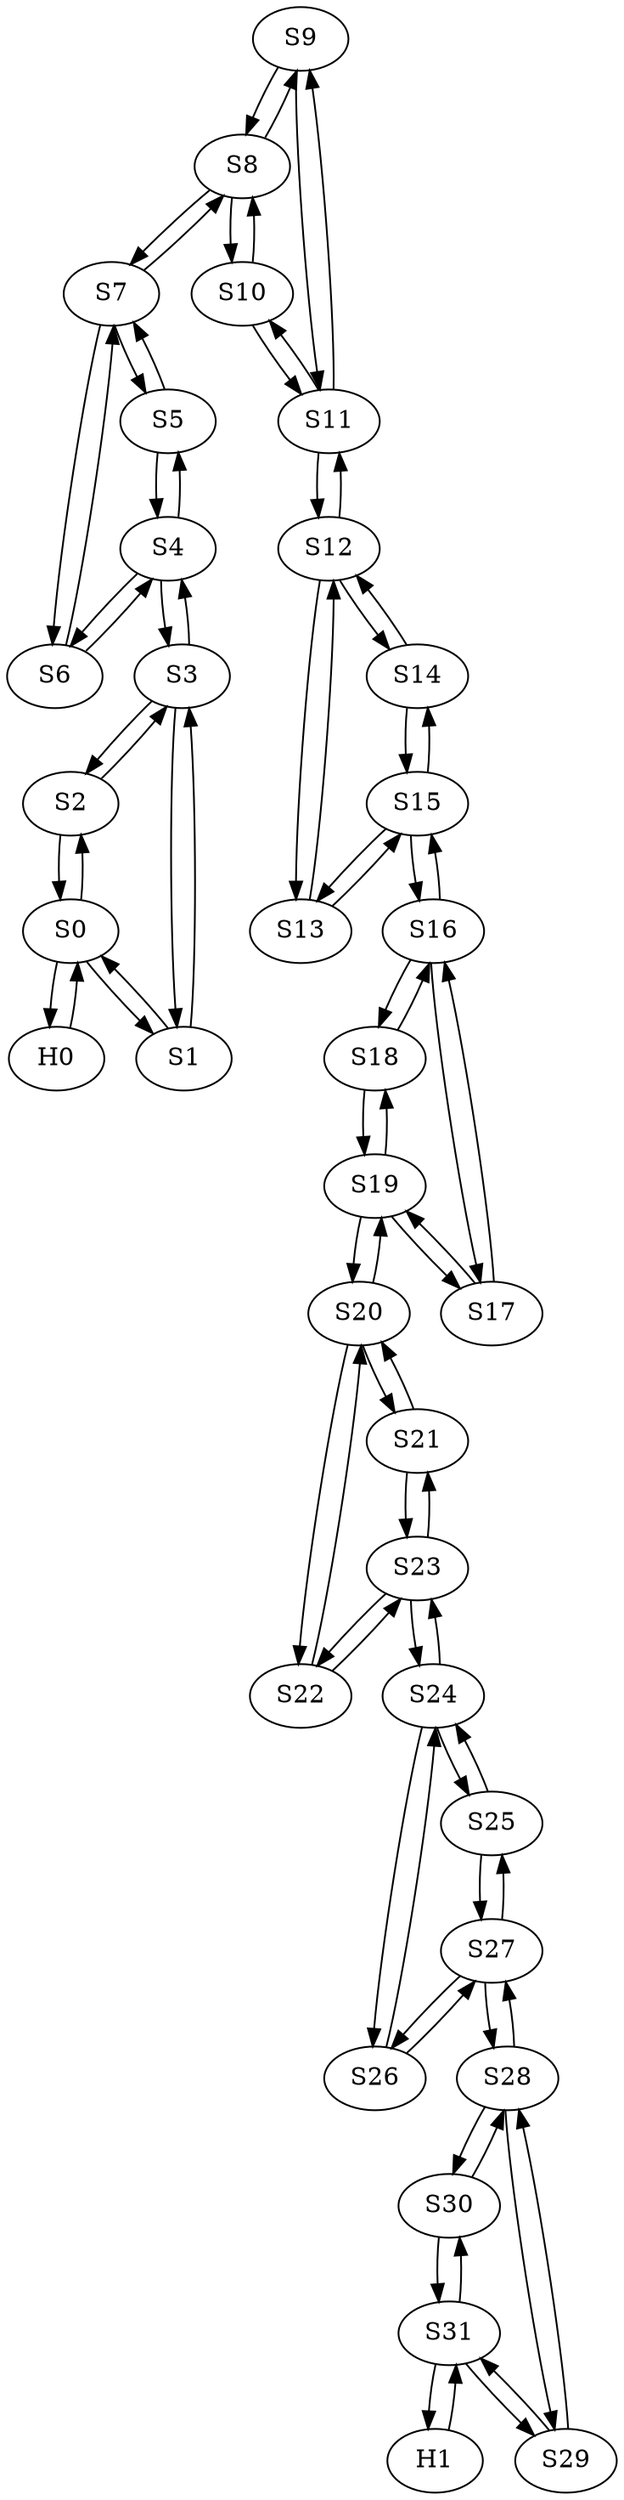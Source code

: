 strict digraph  {
	S9	 [id=9,
		ip="10.0.0.9",
		mac="00:00:0a:00:00:09",
		type=switch];
	S8	 [id=8,
		ip="10.0.0.8",
		mac="00:00:0a:00:00:08",
		type=switch];
	S9 -> S8	 [dst_port=2,
		src_port=1];
	S11	 [id=11,
		ip="10.0.0.11",
		mac="00:00:0a:00:00:0b",
		type=switch];
	S9 -> S11	 [dst_port=1,
		src_port=2];
	S8 -> S9	 [dst_port=1,
		src_port=2];
	S7	 [id=7,
		ip="10.0.0.7",
		mac="00:00:0a:00:00:07",
		type=switch];
	S8 -> S7	 [dst_port=3,
		src_port=1];
	S10	 [id=10,
		ip="10.0.0.10",
		mac="00:00:0a:00:00:0a",
		type=switch];
	S8 -> S10	 [dst_port=1,
		src_port=3];
	S3	 [id=3,
		ip="10.0.0.3",
		mac="00:00:0a:00:00:03",
		type=switch];
	S2	 [id=2,
		ip="10.0.0.2",
		mac="00:00:0a:00:00:02",
		type=switch];
	S3 -> S2	 [dst_port=2,
		src_port=2];
	S1	 [id=1,
		ip="10.0.0.1",
		mac="00:00:0a:00:00:01",
		type=switch];
	S3 -> S1	 [dst_port=2,
		src_port=1];
	S4	 [id=4,
		ip="10.0.0.4",
		mac="00:00:0a:00:00:04",
		type=switch];
	S3 -> S4	 [dst_port=1,
		src_port=3];
	S2 -> S3	 [dst_port=2,
		src_port=2];
	S0	 [id=0,
		ip="10.0.0.0",
		mac="00:00:0a:00:00:00",
		type=switch];
	S2 -> S0	 [dst_port=3,
		src_port=1];
	S1 -> S3	 [dst_port=1,
		src_port=2];
	S1 -> S0	 [dst_port=2,
		src_port=1];
	S0 -> S2	 [dst_port=1,
		src_port=3];
	S0 -> S1	 [dst_port=1,
		src_port=2];
	H0	 [id=-1,
		ip="10.255.255.253",
		mac="00:00:0a:ff:ff:fd",
		type=host];
	S0 -> H0	 [dst_port=1,
		src_port=1];
	S7 -> S8	 [dst_port=1,
		src_port=3];
	S6	 [id=6,
		ip="10.0.0.6",
		mac="00:00:0a:00:00:06",
		type=switch];
	S7 -> S6	 [dst_port=2,
		src_port=2];
	S5	 [id=5,
		ip="10.0.0.5",
		mac="00:00:0a:00:00:05",
		type=switch];
	S7 -> S5	 [dst_port=2,
		src_port=1];
	S6 -> S7	 [dst_port=2,
		src_port=2];
	S6 -> S4	 [dst_port=3,
		src_port=1];
	S5 -> S7	 [dst_port=1,
		src_port=2];
	S5 -> S4	 [dst_port=2,
		src_port=1];
	S4 -> S3	 [dst_port=3,
		src_port=1];
	S4 -> S6	 [dst_port=1,
		src_port=3];
	S4 -> S5	 [dst_port=1,
		src_port=2];
	S30	 [id=30,
		ip="10.0.0.30",
		mac="00:00:0a:00:00:1e",
		type=switch];
	S28	 [id=28,
		ip="10.0.0.28",
		mac="00:00:0a:00:00:1c",
		type=switch];
	S30 -> S28	 [dst_port=3,
		src_port=1];
	S31	 [id=31,
		ip="10.0.0.31",
		mac="00:00:0a:00:00:1f",
		type=switch];
	S30 -> S31	 [dst_port=2,
		src_port=2];
	S19	 [id=19,
		ip="10.0.0.19",
		mac="00:00:0a:00:00:13",
		type=switch];
	S18	 [id=18,
		ip="10.0.0.18",
		mac="00:00:0a:00:00:12",
		type=switch];
	S19 -> S18	 [dst_port=2,
		src_port=2];
	S17	 [id=17,
		ip="10.0.0.17",
		mac="00:00:0a:00:00:11",
		type=switch];
	S19 -> S17	 [dst_port=2,
		src_port=1];
	S20	 [id=20,
		ip="10.0.0.20",
		mac="00:00:0a:00:00:14",
		type=switch];
	S19 -> S20	 [dst_port=1,
		src_port=3];
	S18 -> S19	 [dst_port=2,
		src_port=2];
	S16	 [id=16,
		ip="10.0.0.16",
		mac="00:00:0a:00:00:10",
		type=switch];
	S18 -> S16	 [dst_port=3,
		src_port=1];
	S13	 [id=13,
		ip="10.0.0.13",
		mac="00:00:0a:00:00:0d",
		type=switch];
	S12	 [id=12,
		ip="10.0.0.12",
		mac="00:00:0a:00:00:0c",
		type=switch];
	S13 -> S12	 [dst_port=2,
		src_port=1];
	S15	 [id=15,
		ip="10.0.0.15",
		mac="00:00:0a:00:00:0f",
		type=switch];
	S13 -> S15	 [dst_port=1,
		src_port=2];
	S12 -> S13	 [dst_port=1,
		src_port=2];
	S12 -> S11	 [dst_port=3,
		src_port=1];
	S14	 [id=14,
		ip="10.0.0.14",
		mac="00:00:0a:00:00:0e",
		type=switch];
	S12 -> S14	 [dst_port=1,
		src_port=3];
	S11 -> S9	 [dst_port=2,
		src_port=1];
	S11 -> S12	 [dst_port=1,
		src_port=3];
	S11 -> S10	 [dst_port=2,
		src_port=2];
	S10 -> S8	 [dst_port=3,
		src_port=1];
	S10 -> S11	 [dst_port=2,
		src_port=2];
	S17 -> S19	 [dst_port=1,
		src_port=2];
	S17 -> S16	 [dst_port=2,
		src_port=1];
	S16 -> S18	 [dst_port=1,
		src_port=3];
	S16 -> S17	 [dst_port=1,
		src_port=2];
	S16 -> S15	 [dst_port=3,
		src_port=1];
	S15 -> S13	 [dst_port=2,
		src_port=1];
	S15 -> S16	 [dst_port=1,
		src_port=3];
	S15 -> S14	 [dst_port=2,
		src_port=2];
	S14 -> S12	 [dst_port=3,
		src_port=1];
	S14 -> S15	 [dst_port=2,
		src_port=2];
	S22	 [id=22,
		ip="10.0.0.22",
		mac="00:00:0a:00:00:16",
		type=switch];
	S23	 [id=23,
		ip="10.0.0.23",
		mac="00:00:0a:00:00:17",
		type=switch];
	S22 -> S23	 [dst_port=2,
		src_port=2];
	S22 -> S20	 [dst_port=3,
		src_port=1];
	S23 -> S22	 [dst_port=2,
		src_port=2];
	S21	 [id=21,
		ip="10.0.0.21",
		mac="00:00:0a:00:00:15",
		type=switch];
	S23 -> S21	 [dst_port=2,
		src_port=1];
	S24	 [id=24,
		ip="10.0.0.24",
		mac="00:00:0a:00:00:18",
		type=switch];
	S23 -> S24	 [dst_port=1,
		src_port=3];
	S20 -> S19	 [dst_port=3,
		src_port=1];
	S20 -> S22	 [dst_port=1,
		src_port=3];
	S20 -> S21	 [dst_port=1,
		src_port=2];
	S21 -> S23	 [dst_port=1,
		src_port=2];
	S21 -> S20	 [dst_port=2,
		src_port=1];
	S26	 [id=26,
		ip="10.0.0.26",
		mac="00:00:0a:00:00:1a",
		type=switch];
	S27	 [id=27,
		ip="10.0.0.27",
		mac="00:00:0a:00:00:1b",
		type=switch];
	S26 -> S27	 [dst_port=2,
		src_port=2];
	S26 -> S24	 [dst_port=3,
		src_port=1];
	S27 -> S26	 [dst_port=2,
		src_port=2];
	S25	 [id=25,
		ip="10.0.0.25",
		mac="00:00:0a:00:00:19",
		type=switch];
	S27 -> S25	 [dst_port=2,
		src_port=1];
	S27 -> S28	 [dst_port=1,
		src_port=3];
	S24 -> S23	 [dst_port=3,
		src_port=1];
	S24 -> S26	 [dst_port=1,
		src_port=3];
	S24 -> S25	 [dst_port=1,
		src_port=2];
	S25 -> S27	 [dst_port=1,
		src_port=2];
	S25 -> S24	 [dst_port=2,
		src_port=1];
	S28 -> S30	 [dst_port=1,
		src_port=3];
	S28 -> S27	 [dst_port=3,
		src_port=1];
	S29	 [id=29,
		ip="10.0.0.29",
		mac="00:00:0a:00:00:1d",
		type=switch];
	S28 -> S29	 [dst_port=1,
		src_port=2];
	S29 -> S28	 [dst_port=2,
		src_port=1];
	S29 -> S31	 [dst_port=1,
		src_port=2];
	H0 -> S0	 [dst_port=1,
		src_port=1];
	H1	 [id=32,
		ip="10.0.0.32",
		mac="00:00:0a:00:00:20",
		type=host];
	H1 -> S31	 [dst_port=3,
		src_port=1];
	S31 -> S30	 [dst_port=2,
		src_port=2];
	S31 -> S29	 [dst_port=2,
		src_port=1];
	S31 -> H1	 [dst_port=1,
		src_port=3];
}
